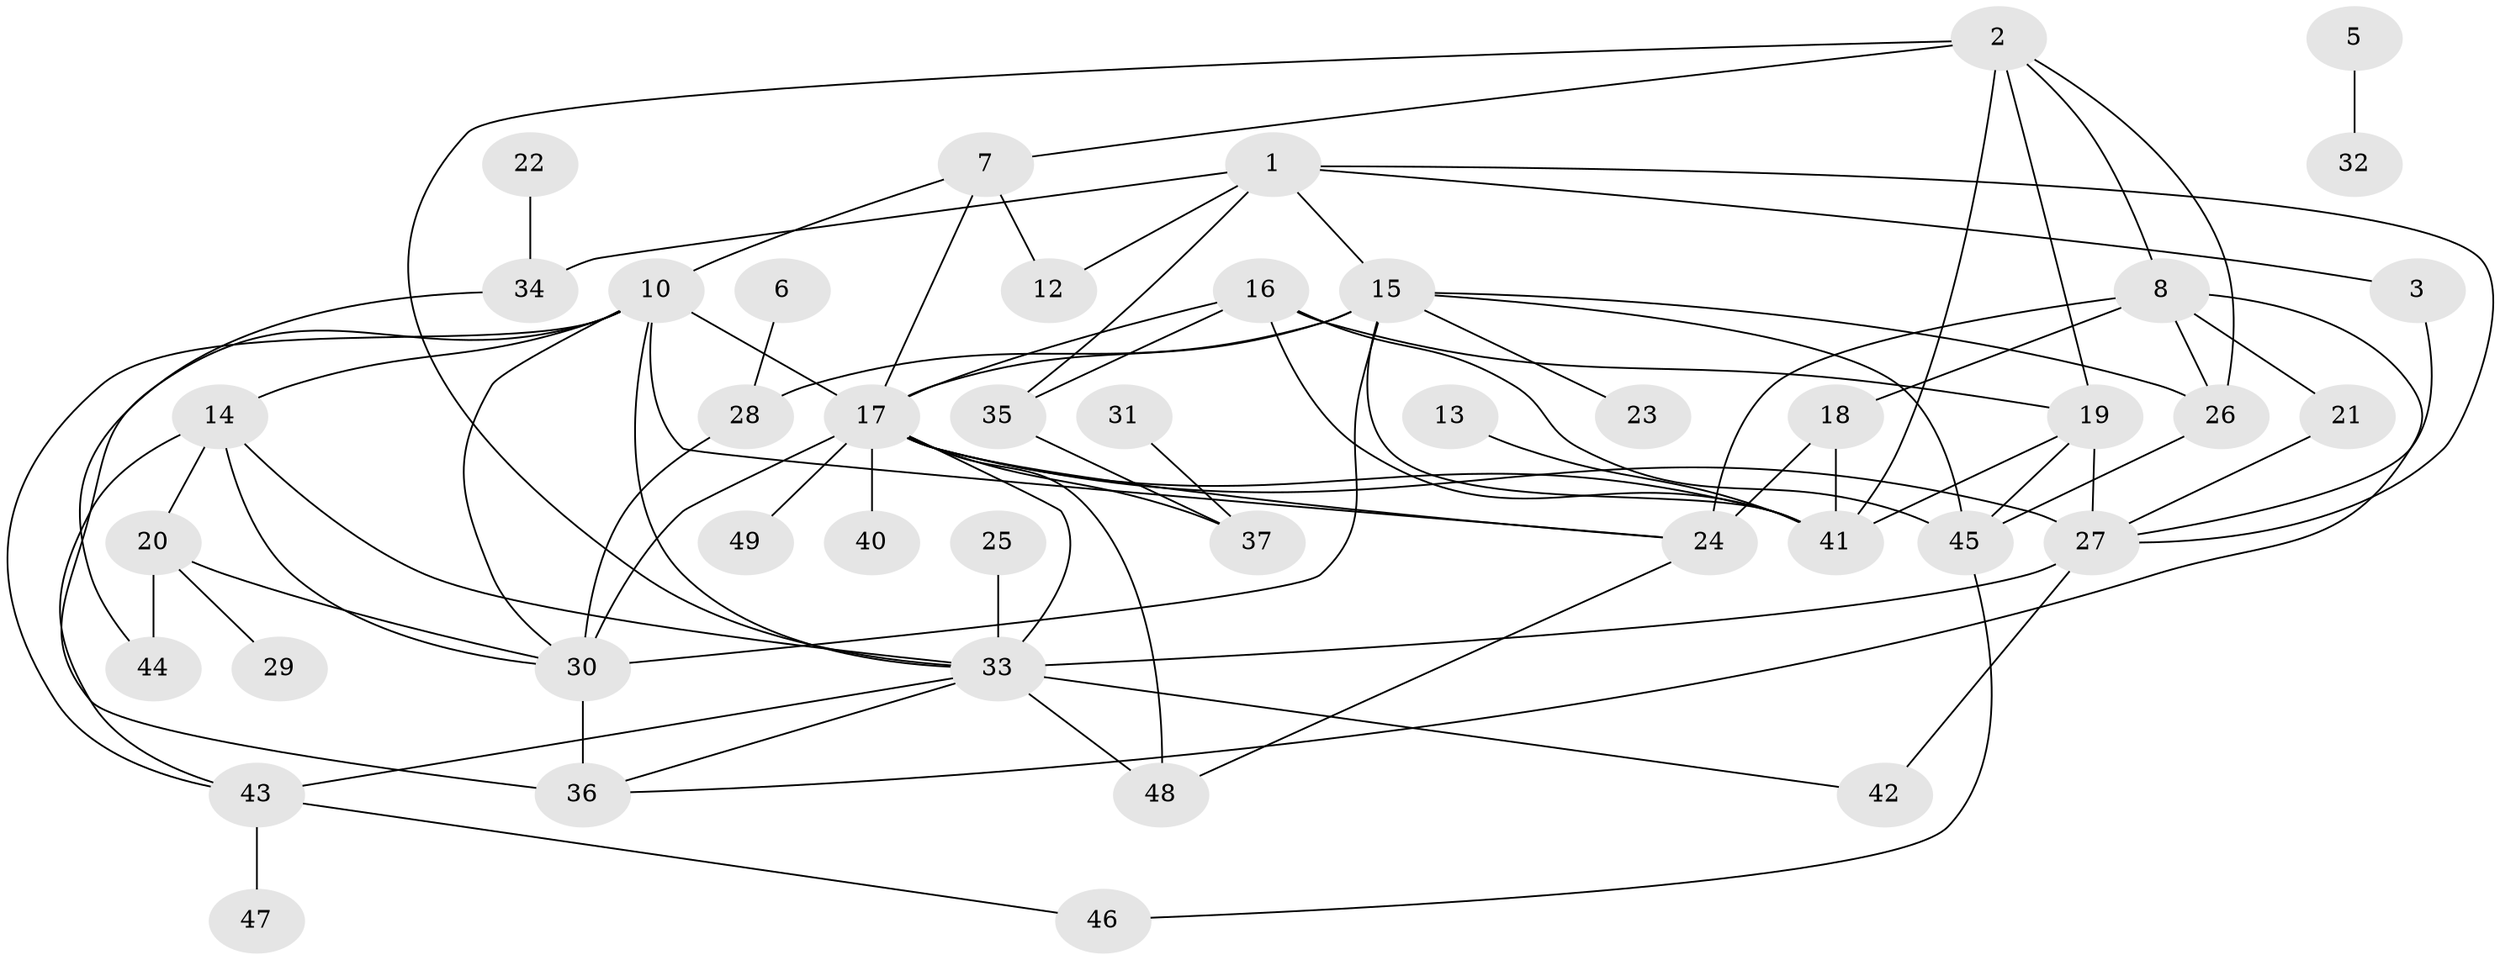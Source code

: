 // original degree distribution, {2: 0.3, 3: 0.17, 0: 0.06, 1: 0.19, 6: 0.04, 5: 0.08, 7: 0.04, 4: 0.1, 8: 0.02}
// Generated by graph-tools (version 1.1) at 2025/33/03/09/25 02:33:58]
// undirected, 44 vertices, 83 edges
graph export_dot {
graph [start="1"]
  node [color=gray90,style=filled];
  1;
  2;
  3;
  5;
  6;
  7;
  8;
  10;
  12;
  13;
  14;
  15;
  16;
  17;
  18;
  19;
  20;
  21;
  22;
  23;
  24;
  25;
  26;
  27;
  28;
  29;
  30;
  31;
  32;
  33;
  34;
  35;
  36;
  37;
  40;
  41;
  42;
  43;
  44;
  45;
  46;
  47;
  48;
  49;
  1 -- 3 [weight=1.0];
  1 -- 12 [weight=1.0];
  1 -- 15 [weight=1.0];
  1 -- 27 [weight=1.0];
  1 -- 34 [weight=1.0];
  1 -- 35 [weight=1.0];
  2 -- 7 [weight=1.0];
  2 -- 8 [weight=1.0];
  2 -- 19 [weight=1.0];
  2 -- 26 [weight=1.0];
  2 -- 33 [weight=1.0];
  2 -- 41 [weight=2.0];
  3 -- 27 [weight=1.0];
  5 -- 32 [weight=1.0];
  6 -- 28 [weight=1.0];
  7 -- 10 [weight=1.0];
  7 -- 12 [weight=1.0];
  7 -- 17 [weight=1.0];
  8 -- 18 [weight=1.0];
  8 -- 21 [weight=1.0];
  8 -- 24 [weight=2.0];
  8 -- 26 [weight=1.0];
  8 -- 36 [weight=1.0];
  10 -- 14 [weight=1.0];
  10 -- 17 [weight=1.0];
  10 -- 24 [weight=1.0];
  10 -- 30 [weight=1.0];
  10 -- 33 [weight=1.0];
  10 -- 36 [weight=1.0];
  10 -- 43 [weight=1.0];
  13 -- 41 [weight=1.0];
  14 -- 20 [weight=1.0];
  14 -- 30 [weight=1.0];
  14 -- 33 [weight=1.0];
  14 -- 43 [weight=1.0];
  15 -- 17 [weight=1.0];
  15 -- 23 [weight=1.0];
  15 -- 26 [weight=2.0];
  15 -- 28 [weight=1.0];
  15 -- 30 [weight=1.0];
  15 -- 41 [weight=1.0];
  15 -- 45 [weight=1.0];
  16 -- 17 [weight=1.0];
  16 -- 19 [weight=1.0];
  16 -- 35 [weight=1.0];
  16 -- 41 [weight=1.0];
  16 -- 45 [weight=1.0];
  17 -- 24 [weight=1.0];
  17 -- 27 [weight=1.0];
  17 -- 30 [weight=1.0];
  17 -- 33 [weight=1.0];
  17 -- 37 [weight=2.0];
  17 -- 40 [weight=1.0];
  17 -- 41 [weight=1.0];
  17 -- 48 [weight=1.0];
  17 -- 49 [weight=1.0];
  18 -- 24 [weight=2.0];
  18 -- 41 [weight=1.0];
  19 -- 27 [weight=1.0];
  19 -- 41 [weight=1.0];
  19 -- 45 [weight=1.0];
  20 -- 29 [weight=1.0];
  20 -- 30 [weight=1.0];
  20 -- 44 [weight=1.0];
  21 -- 27 [weight=1.0];
  22 -- 34 [weight=1.0];
  24 -- 48 [weight=1.0];
  25 -- 33 [weight=3.0];
  26 -- 45 [weight=1.0];
  27 -- 33 [weight=1.0];
  27 -- 42 [weight=3.0];
  28 -- 30 [weight=1.0];
  30 -- 36 [weight=2.0];
  31 -- 37 [weight=1.0];
  33 -- 36 [weight=1.0];
  33 -- 42 [weight=1.0];
  33 -- 43 [weight=1.0];
  33 -- 48 [weight=1.0];
  34 -- 44 [weight=1.0];
  35 -- 37 [weight=1.0];
  43 -- 46 [weight=1.0];
  43 -- 47 [weight=1.0];
  45 -- 46 [weight=1.0];
}
